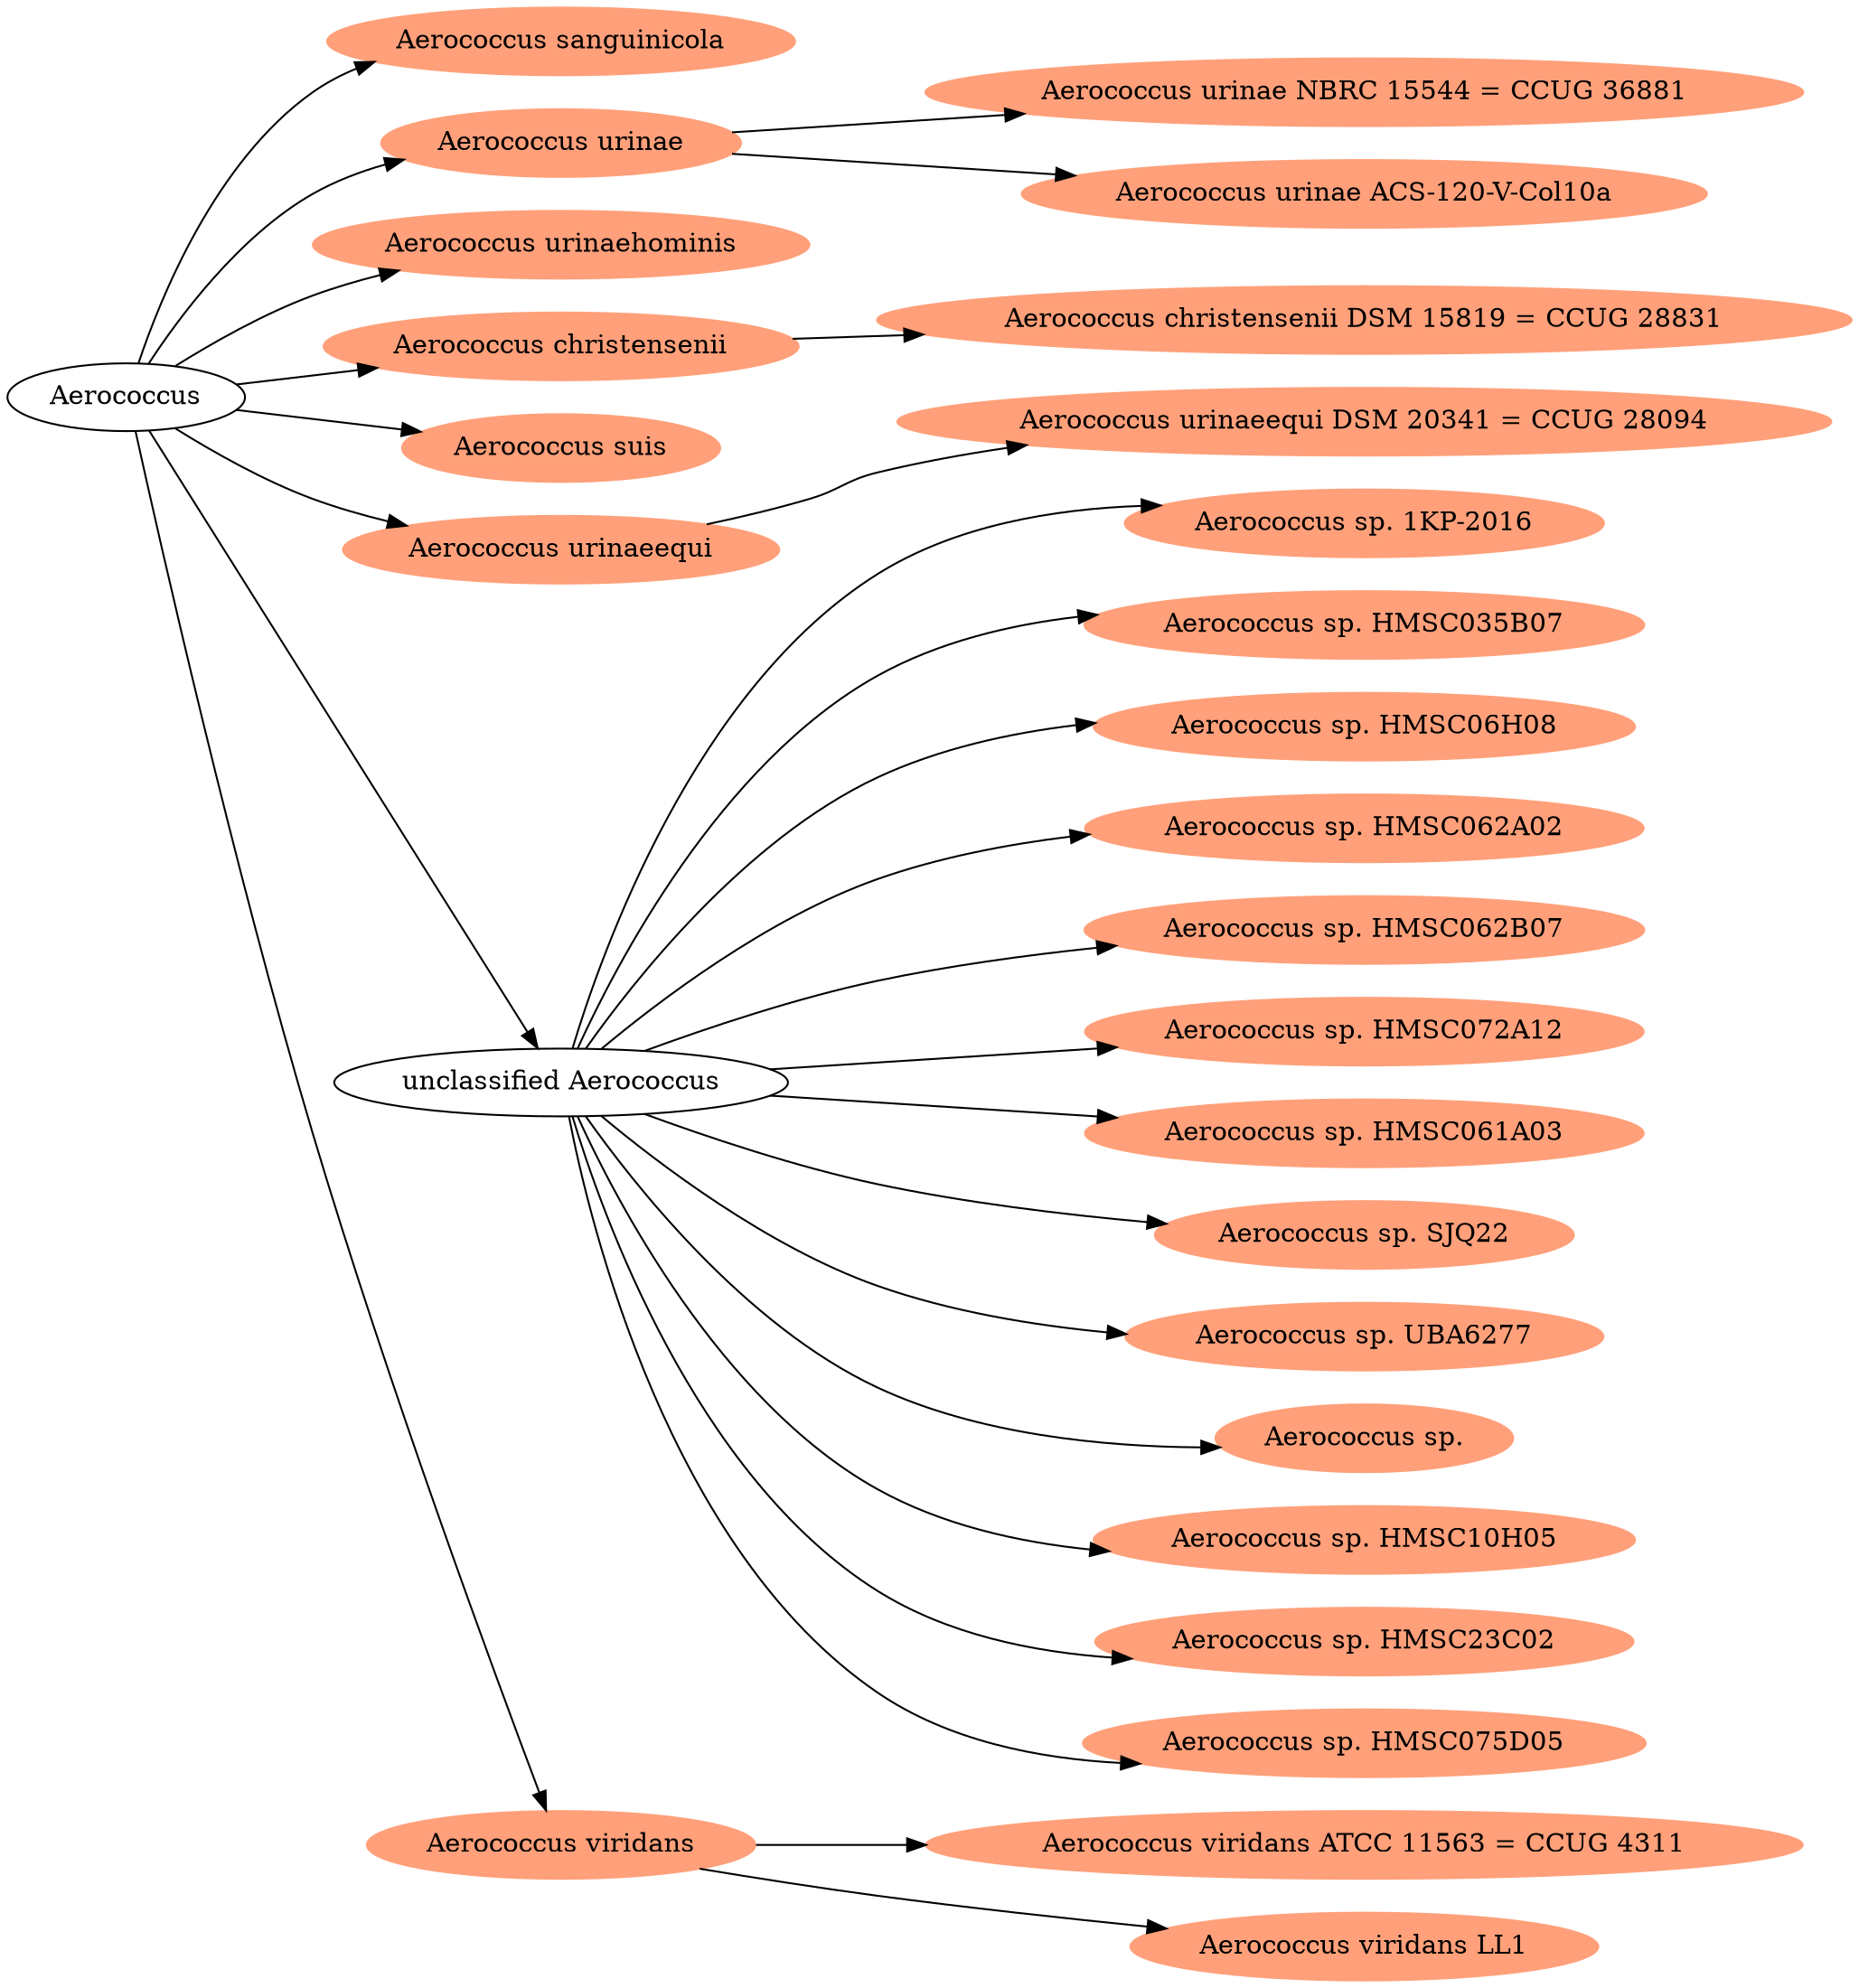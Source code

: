 digraph g {
	rankdir=LR
	1375 [label="Aerococcus"]
	119206 [color="lightsalmon",style=filled]
	119206 [label="Aerococcus sanguinicola"]
	1375 -> 119206
	1376 [color="lightsalmon",style=filled]
	1376 [label="Aerococcus urinae"]
	1375 -> 1376
	1216979 [color="lightsalmon",style=filled]
	1216979 [label="Aerococcus urinae NBRC 15544 = CCUG 36881"]
	1376 -> 1216979
	866775 [color="lightsalmon",style=filled]
	866775 [label="Aerococcus urinae ACS-120-V-Col10a"]
	1376 -> 866775
	128944 [color="lightsalmon",style=filled]
	128944 [label="Aerococcus urinaehominis"]
	1375 -> 128944
	87541 [color="lightsalmon",style=filled]
	87541 [label="Aerococcus christensenii"]
	1375 -> 87541
	525247 [color="lightsalmon",style=filled]
	525247 [label="Aerococcus christensenii DSM 15819 = CCUG 28831"]
	87541 -> 525247
	371602 [color="lightsalmon",style=filled]
	371602 [label="Aerococcus suis"]
	1375 -> 371602
	51665 [color="lightsalmon",style=filled]
	51665 [label="Aerococcus urinaeequi"]
	1375 -> 51665
	1120952 [color="lightsalmon",style=filled]
	1120952 [label="Aerococcus urinaeequi DSM 20341 = CCUG 28094"]
	51665 -> 1120952
	2618060 [label="unclassified Aerococcus"]
	1375 -> 2618060
	1981982 [color="lightsalmon",style=filled]
	1981982 [label="Aerococcus sp. 1KP-2016"]
	2618060 -> 1981982
	1715184 [color="lightsalmon",style=filled]
	1715184 [label="Aerococcus sp. HMSC035B07"]
	2618060 -> 1715184
	1581129 [color="lightsalmon",style=filled]
	1581129 [label="Aerococcus sp. HMSC06H08"]
	2618060 -> 1581129
	1715105 [color="lightsalmon",style=filled]
	1715105 [label="Aerococcus sp. HMSC062A02"]
	2618060 -> 1715105
	1715159 [color="lightsalmon",style=filled]
	1715159 [label="Aerococcus sp. HMSC062B07"]
	2618060 -> 1715159
	1739333 [color="lightsalmon",style=filled]
	1739333 [label="Aerococcus sp. HMSC072A12"]
	2618060 -> 1739333
	1739396 [color="lightsalmon",style=filled]
	1739396 [label="Aerococcus sp. HMSC061A03"]
	2618060 -> 1739396
	2487350 [color="lightsalmon",style=filled]
	2487350 [label="Aerococcus sp. SJQ22"]
	2618060 -> 2487350
	1945961 [color="lightsalmon",style=filled]
	1945961 [label="Aerococcus sp. UBA6277"]
	2618060 -> 1945961
	1872398 [color="lightsalmon",style=filled]
	1872398 [label="Aerococcus sp."]
	2618060 -> 1872398
	1581084 [color="lightsalmon",style=filled]
	1581084 [label="Aerococcus sp. HMSC10H05"]
	2618060 -> 1581084
	1581058 [color="lightsalmon",style=filled]
	1581058 [label="Aerococcus sp. HMSC23C02"]
	2618060 -> 1581058
	1739288 [color="lightsalmon",style=filled]
	1739288 [label="Aerococcus sp. HMSC075D05"]
	2618060 -> 1739288
	1377 [color="lightsalmon",style=filled]
	1377 [label="Aerococcus viridans"]
	1375 -> 1377
	655812 [color="lightsalmon",style=filled]
	655812 [label="Aerococcus viridans ATCC 11563 = CCUG 4311"]
	1377 -> 655812
	1175629 [color="lightsalmon",style=filled]
	1175629 [label="Aerococcus viridans LL1"]
	1377 -> 1175629
}

